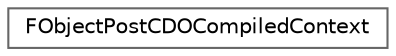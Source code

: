 digraph "Graphical Class Hierarchy"
{
 // INTERACTIVE_SVG=YES
 // LATEX_PDF_SIZE
  bgcolor="transparent";
  edge [fontname=Helvetica,fontsize=10,labelfontname=Helvetica,labelfontsize=10];
  node [fontname=Helvetica,fontsize=10,shape=box,height=0.2,width=0.4];
  rankdir="LR";
  Node0 [id="Node000000",label="FObjectPostCDOCompiledContext",height=0.2,width=0.4,color="grey40", fillcolor="white", style="filled",URL="$d0/d28/structFObjectPostCDOCompiledContext.html",tooltip=" "];
}
